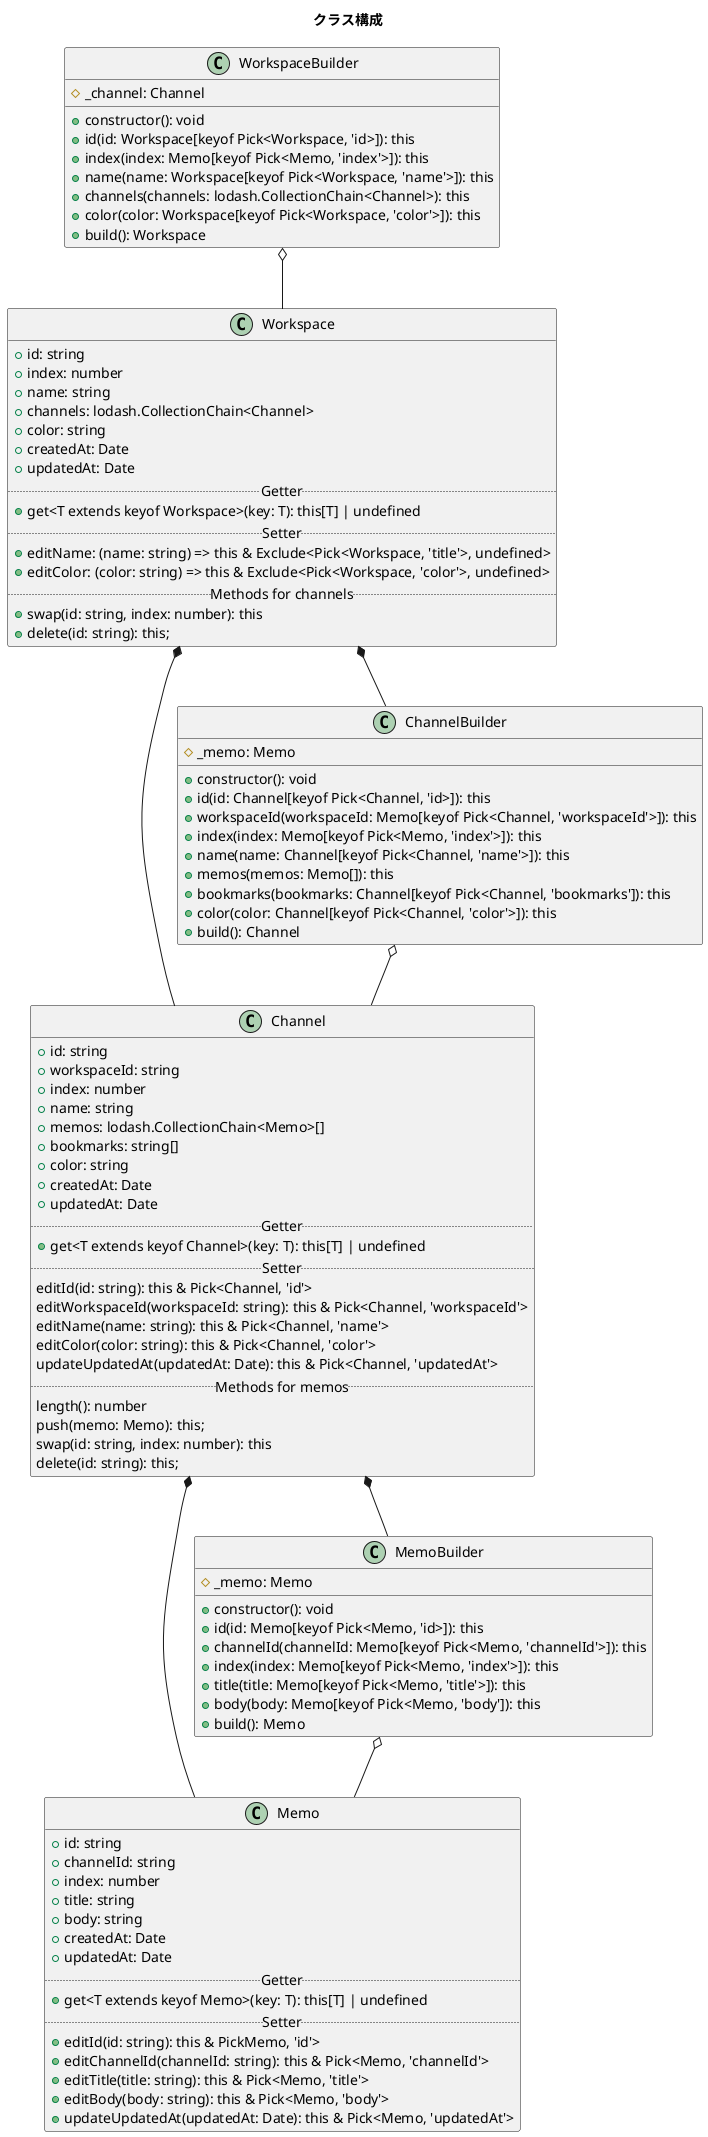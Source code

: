 @startuml

title "クラス構成"

class Memo {
  + id: string
  + channelId: string
  + index: number
  + title: string
  + body: string
  + createdAt: Date
  + updatedAt: Date
  .. Getter ..
  + get<T extends keyof Memo>(key: T): this[T] | undefined
  .. Setter ..
  + editId(id: string): this & PickMemo, 'id'>
  + editChannelId(channelId: string): this & Pick<Memo, 'channelId'>
  + editTitle(title: string): this & Pick<Memo, 'title'>
  + editBody(body: string): this & Pick<Memo, 'body'>
  + updateUpdatedAt(updatedAt: Date): this & Pick<Memo, 'updatedAt'>
}

class MemoBuilder {
  # _memo: Memo

  + constructor(): void
  + id(id: Memo[keyof Pick<Memo, 'id>]): this
  + channelId(channelId: Memo[keyof Pick<Memo, 'channelId'>]): this
  + index(index: Memo[keyof Pick<Memo, 'index'>]): this
  + title(title: Memo[keyof Pick<Memo, 'title'>]): this
  + body(body: Memo[keyof Pick<Memo, 'body']): this
  + build(): Memo
}

MemoBuilder o-- Memo

class Channel {
  + id: string
  + workspaceId: string
  + index: number 
  + name: string
  + memos: lodash.CollectionChain<Memo>[]
  + bookmarks: string[]
  + color: string
  + createdAt: Date
  + updatedAt: Date
  .. Getter ..
  + get<T extends keyof Channel>(key: T): this[T] | undefined
  .. Setter ..
  editId(id: string): this & Pick<Channel, 'id'>
  editWorkspaceId(workspaceId: string): this & Pick<Channel, 'workspaceId'>
  editName(name: string): this & Pick<Channel, 'name'>
  editColor(color: string): this & Pick<Channel, 'color'>
  updateUpdatedAt(updatedAt: Date): this & Pick<Channel, 'updatedAt'>
  .. Methods for memos..
  length(): number
  push(memo: Memo): this;
  swap(id: string, index: number): this
  delete(id: string): this;
}

class ChannelBuilder {
  # _memo: Memo

  + constructor(): void
  + id(id: Channel[keyof Pick<Channel, 'id>]): this
  + workspaceId(workspaceId: Memo[keyof Pick<Channel, 'workspaceId'>]): this
  + index(index: Memo[keyof Pick<Memo, 'index'>]): this
  + name(name: Channel[keyof Pick<Channel, 'name'>]): this
  + memos(memos: Memo[]): this
  + bookmarks(bookmarks: Channel[keyof Pick<Channel, 'bookmarks']): this
  + color(color: Channel[keyof Pick<Channel, 'color'>]): this
  + build(): Channel
}

Channel *-- Memo
Channel *-- MemoBuilder
ChannelBuilder o-- Channel

class Workspace {
  + id: string
  + index: number
  + name: string
  + channels: lodash.CollectionChain<Channel>
  + color: string
  + createdAt: Date
  + updatedAt: Date
  .. Getter ..
  + get<T extends keyof Workspace>(key: T): this[T] | undefined
  .. Setter ..
  + editName: (name: string) => this & Exclude<Pick<Workspace, 'title'>, undefined>
  + editColor: (color: string) => this & Exclude<Pick<Workspace, 'color'>, undefined>
  .. Methods for channels ..
  + swap(id: string, index: number): this
  + delete(id: string): this;
}

class WorkspaceBuilder {
  # _channel: Channel

  + constructor(): void
  + id(id: Workspace[keyof Pick<Workspace, 'id>]): this
  + index(index: Memo[keyof Pick<Memo, 'index'>]): this
  + name(name: Workspace[keyof Pick<Workspace, 'name'>]): this
  + channels(channels: lodash.CollectionChain<Channel>): this
  + color(color: Workspace[keyof Pick<Workspace, 'color'>]): this
  + build(): Workspace
}

Workspace *-- Channel
Workspace *-- ChannelBuilder
WorkspaceBuilder o-- Workspace

@enduml